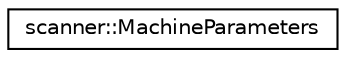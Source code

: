 digraph "Graphical Class Hierarchy"
{
  edge [fontname="Helvetica",fontsize="10",labelfontname="Helvetica",labelfontsize="10"];
  node [fontname="Helvetica",fontsize="10",shape=record];
  rankdir="LR";
  Node1 [label="scanner::MachineParameters",height=0.2,width=0.4,color="black", fillcolor="white", style="filled",URL="$structscanner_1_1MachineParameters.html"];
}
